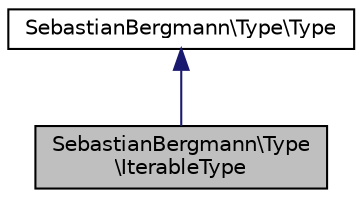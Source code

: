 digraph "SebastianBergmann\Type\IterableType"
{
  edge [fontname="Helvetica",fontsize="10",labelfontname="Helvetica",labelfontsize="10"];
  node [fontname="Helvetica",fontsize="10",shape=record];
  Node2 [label="SebastianBergmann\\Type\l\\IterableType",height=0.2,width=0.4,color="black", fillcolor="grey75", style="filled", fontcolor="black"];
  Node3 -> Node2 [dir="back",color="midnightblue",fontsize="10",style="solid",fontname="Helvetica"];
  Node3 [label="SebastianBergmann\\Type\\Type",height=0.2,width=0.4,color="black", fillcolor="white", style="filled",URL="$classSebastianBergmann_1_1Type_1_1Type.html"];
}
